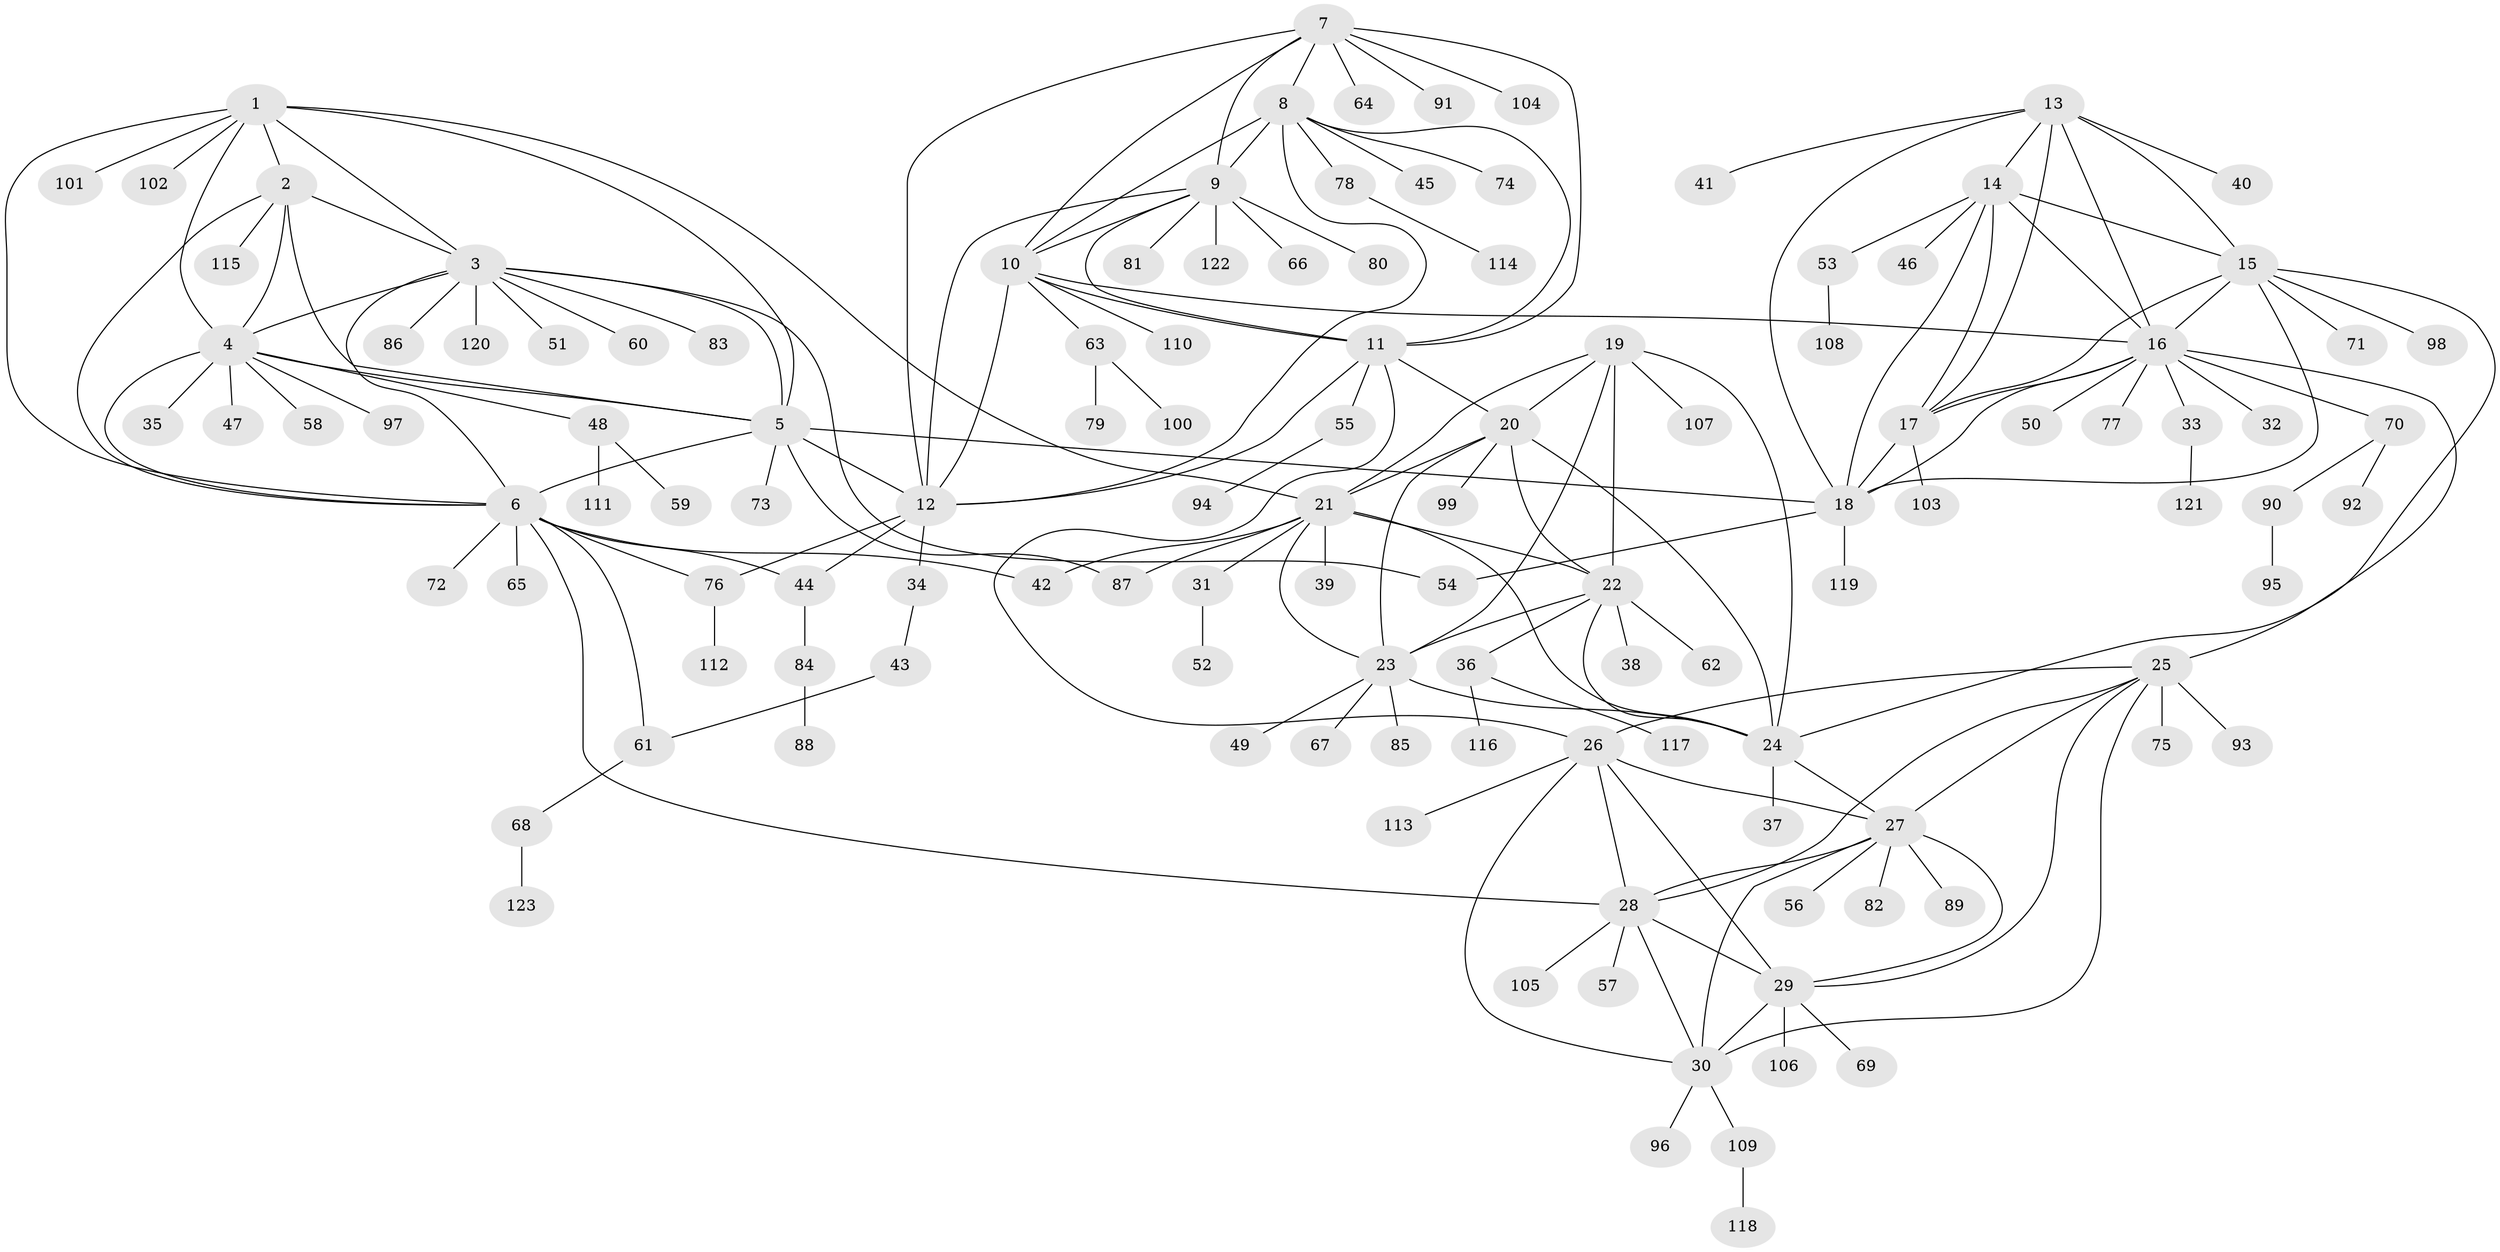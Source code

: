 // Generated by graph-tools (version 1.1) at 2025/37/03/09/25 02:37:26]
// undirected, 123 vertices, 184 edges
graph export_dot {
graph [start="1"]
  node [color=gray90,style=filled];
  1;
  2;
  3;
  4;
  5;
  6;
  7;
  8;
  9;
  10;
  11;
  12;
  13;
  14;
  15;
  16;
  17;
  18;
  19;
  20;
  21;
  22;
  23;
  24;
  25;
  26;
  27;
  28;
  29;
  30;
  31;
  32;
  33;
  34;
  35;
  36;
  37;
  38;
  39;
  40;
  41;
  42;
  43;
  44;
  45;
  46;
  47;
  48;
  49;
  50;
  51;
  52;
  53;
  54;
  55;
  56;
  57;
  58;
  59;
  60;
  61;
  62;
  63;
  64;
  65;
  66;
  67;
  68;
  69;
  70;
  71;
  72;
  73;
  74;
  75;
  76;
  77;
  78;
  79;
  80;
  81;
  82;
  83;
  84;
  85;
  86;
  87;
  88;
  89;
  90;
  91;
  92;
  93;
  94;
  95;
  96;
  97;
  98;
  99;
  100;
  101;
  102;
  103;
  104;
  105;
  106;
  107;
  108;
  109;
  110;
  111;
  112;
  113;
  114;
  115;
  116;
  117;
  118;
  119;
  120;
  121;
  122;
  123;
  1 -- 2;
  1 -- 3;
  1 -- 4;
  1 -- 5;
  1 -- 6;
  1 -- 21;
  1 -- 101;
  1 -- 102;
  2 -- 3;
  2 -- 4;
  2 -- 5;
  2 -- 6;
  2 -- 115;
  3 -- 4;
  3 -- 5;
  3 -- 6;
  3 -- 51;
  3 -- 54;
  3 -- 60;
  3 -- 83;
  3 -- 86;
  3 -- 120;
  4 -- 5;
  4 -- 6;
  4 -- 35;
  4 -- 47;
  4 -- 48;
  4 -- 58;
  4 -- 97;
  5 -- 6;
  5 -- 12;
  5 -- 18;
  5 -- 73;
  5 -- 87;
  6 -- 28;
  6 -- 42;
  6 -- 44;
  6 -- 61;
  6 -- 65;
  6 -- 72;
  6 -- 76;
  7 -- 8;
  7 -- 9;
  7 -- 10;
  7 -- 11;
  7 -- 12;
  7 -- 64;
  7 -- 91;
  7 -- 104;
  8 -- 9;
  8 -- 10;
  8 -- 11;
  8 -- 12;
  8 -- 45;
  8 -- 74;
  8 -- 78;
  9 -- 10;
  9 -- 11;
  9 -- 12;
  9 -- 66;
  9 -- 80;
  9 -- 81;
  9 -- 122;
  10 -- 11;
  10 -- 12;
  10 -- 16;
  10 -- 63;
  10 -- 110;
  11 -- 12;
  11 -- 20;
  11 -- 26;
  11 -- 55;
  12 -- 34;
  12 -- 44;
  12 -- 76;
  13 -- 14;
  13 -- 15;
  13 -- 16;
  13 -- 17;
  13 -- 18;
  13 -- 40;
  13 -- 41;
  14 -- 15;
  14 -- 16;
  14 -- 17;
  14 -- 18;
  14 -- 46;
  14 -- 53;
  15 -- 16;
  15 -- 17;
  15 -- 18;
  15 -- 24;
  15 -- 71;
  15 -- 98;
  16 -- 17;
  16 -- 18;
  16 -- 25;
  16 -- 32;
  16 -- 33;
  16 -- 50;
  16 -- 70;
  16 -- 77;
  17 -- 18;
  17 -- 103;
  18 -- 54;
  18 -- 119;
  19 -- 20;
  19 -- 21;
  19 -- 22;
  19 -- 23;
  19 -- 24;
  19 -- 107;
  20 -- 21;
  20 -- 22;
  20 -- 23;
  20 -- 24;
  20 -- 99;
  21 -- 22;
  21 -- 23;
  21 -- 24;
  21 -- 31;
  21 -- 39;
  21 -- 42;
  21 -- 87;
  22 -- 23;
  22 -- 24;
  22 -- 36;
  22 -- 38;
  22 -- 62;
  23 -- 24;
  23 -- 49;
  23 -- 67;
  23 -- 85;
  24 -- 27;
  24 -- 37;
  25 -- 26;
  25 -- 27;
  25 -- 28;
  25 -- 29;
  25 -- 30;
  25 -- 75;
  25 -- 93;
  26 -- 27;
  26 -- 28;
  26 -- 29;
  26 -- 30;
  26 -- 113;
  27 -- 28;
  27 -- 29;
  27 -- 30;
  27 -- 56;
  27 -- 82;
  27 -- 89;
  28 -- 29;
  28 -- 30;
  28 -- 57;
  28 -- 105;
  29 -- 30;
  29 -- 69;
  29 -- 106;
  30 -- 96;
  30 -- 109;
  31 -- 52;
  33 -- 121;
  34 -- 43;
  36 -- 116;
  36 -- 117;
  43 -- 61;
  44 -- 84;
  48 -- 59;
  48 -- 111;
  53 -- 108;
  55 -- 94;
  61 -- 68;
  63 -- 79;
  63 -- 100;
  68 -- 123;
  70 -- 90;
  70 -- 92;
  76 -- 112;
  78 -- 114;
  84 -- 88;
  90 -- 95;
  109 -- 118;
}
